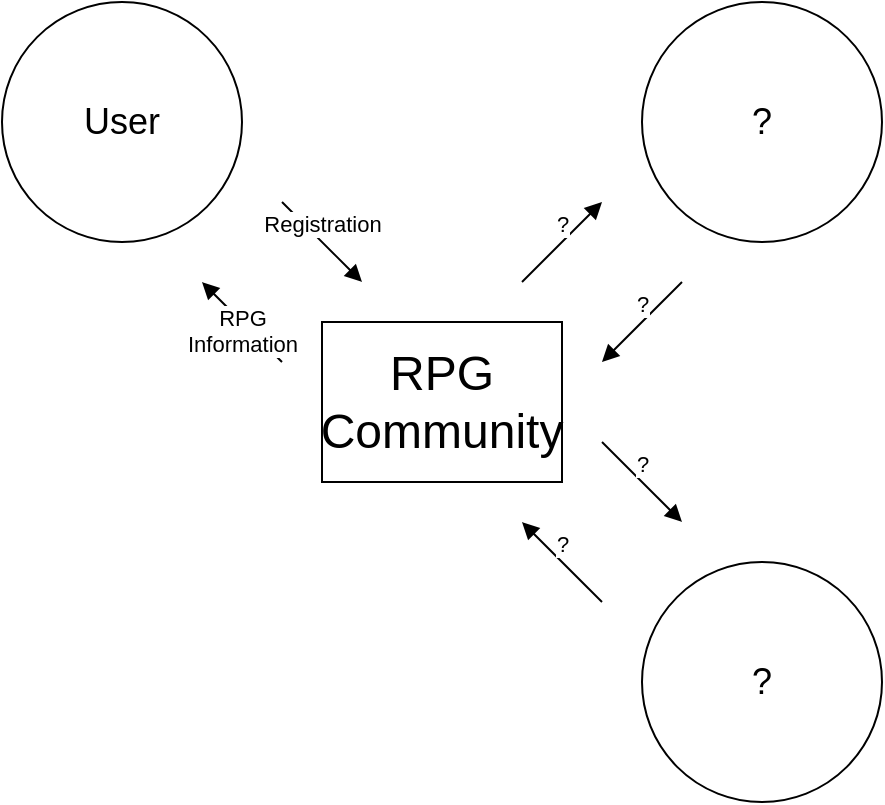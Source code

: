 <mxfile version="14.4.4" type="github">
  <diagram id="Kt2rwH5CLbgB41aMDFuD" name="Page-1">
    <mxGraphModel dx="744" dy="422" grid="1" gridSize="10" guides="1" tooltips="1" connect="1" arrows="1" fold="1" page="1" pageScale="1" pageWidth="850" pageHeight="1100" math="0" shadow="0">
      <root>
        <mxCell id="0" />
        <mxCell id="1" parent="0" />
        <object label="" id="mKrY2Ws1y9bFb4CSVJf6-3">
          <mxCell style="rounded=0;whiteSpace=wrap;html=1;" vertex="1" parent="1">
            <mxGeometry x="360" y="280" width="120" height="80" as="geometry" />
          </mxCell>
        </object>
        <mxCell id="mKrY2Ws1y9bFb4CSVJf6-4" value="&lt;span style=&quot;font-size: 24px&quot;&gt;RPG&lt;br&gt;Community&lt;br&gt;&lt;/span&gt;" style="text;html=1;strokeColor=none;fillColor=none;align=center;verticalAlign=middle;whiteSpace=wrap;rounded=0;" vertex="1" parent="1">
          <mxGeometry x="360" y="280" width="120" height="80" as="geometry" />
        </mxCell>
        <mxCell id="mKrY2Ws1y9bFb4CSVJf6-5" value="" style="ellipse;whiteSpace=wrap;html=1;aspect=fixed;" vertex="1" parent="1">
          <mxGeometry x="200" y="120" width="120" height="120" as="geometry" />
        </mxCell>
        <mxCell id="mKrY2Ws1y9bFb4CSVJf6-6" value="" style="ellipse;whiteSpace=wrap;html=1;aspect=fixed;" vertex="1" parent="1">
          <mxGeometry x="520" y="120" width="120" height="120" as="geometry" />
        </mxCell>
        <mxCell id="mKrY2Ws1y9bFb4CSVJf6-7" value="" style="ellipse;whiteSpace=wrap;html=1;aspect=fixed;" vertex="1" parent="1">
          <mxGeometry x="520" y="400" width="120" height="120" as="geometry" />
        </mxCell>
        <mxCell id="mKrY2Ws1y9bFb4CSVJf6-8" value="&lt;span style=&quot;font-size: 18px&quot;&gt;User&lt;/span&gt;" style="text;html=1;strokeColor=none;fillColor=none;align=center;verticalAlign=middle;whiteSpace=wrap;rounded=0;" vertex="1" parent="1">
          <mxGeometry x="200" y="160" width="120" height="40" as="geometry" />
        </mxCell>
        <mxCell id="mKrY2Ws1y9bFb4CSVJf6-9" value="&lt;span style=&quot;font-size: 18px&quot;&gt;?&lt;/span&gt;" style="text;html=1;strokeColor=none;fillColor=none;align=center;verticalAlign=middle;whiteSpace=wrap;rounded=0;" vertex="1" parent="1">
          <mxGeometry x="520" y="160" width="120" height="40" as="geometry" />
        </mxCell>
        <mxCell id="mKrY2Ws1y9bFb4CSVJf6-10" value="&lt;font style=&quot;font-size: 18px&quot;&gt;?&lt;/font&gt;" style="text;html=1;strokeColor=none;fillColor=none;align=center;verticalAlign=middle;whiteSpace=wrap;rounded=0;" vertex="1" parent="1">
          <mxGeometry x="520" y="440" width="120" height="40" as="geometry" />
        </mxCell>
        <mxCell id="mKrY2Ws1y9bFb4CSVJf6-12" value="?" style="html=1;verticalAlign=bottom;endArrow=block;" edge="1" parent="1">
          <mxGeometry width="80" relative="1" as="geometry">
            <mxPoint x="500" y="340" as="sourcePoint" />
            <mxPoint x="540" y="380" as="targetPoint" />
          </mxGeometry>
        </mxCell>
        <mxCell id="mKrY2Ws1y9bFb4CSVJf6-14" value="?" style="html=1;verticalAlign=bottom;endArrow=block;" edge="1" parent="1">
          <mxGeometry width="80" relative="1" as="geometry">
            <mxPoint x="540" y="260" as="sourcePoint" />
            <mxPoint x="500" y="300" as="targetPoint" />
          </mxGeometry>
        </mxCell>
        <mxCell id="mKrY2Ws1y9bFb4CSVJf6-15" value="?" style="html=1;verticalAlign=bottom;endArrow=block;" edge="1" parent="1">
          <mxGeometry width="80" relative="1" as="geometry">
            <mxPoint x="460" y="260" as="sourcePoint" />
            <mxPoint x="500" y="220" as="targetPoint" />
          </mxGeometry>
        </mxCell>
        <mxCell id="mKrY2Ws1y9bFb4CSVJf6-16" value="?" style="html=1;verticalAlign=bottom;endArrow=block;" edge="1" parent="1">
          <mxGeometry width="80" relative="1" as="geometry">
            <mxPoint x="500" y="420" as="sourcePoint" />
            <mxPoint x="460" y="380" as="targetPoint" />
          </mxGeometry>
        </mxCell>
        <mxCell id="mKrY2Ws1y9bFb4CSVJf6-17" value="RPG&lt;br&gt;Information" style="html=1;verticalAlign=bottom;endArrow=block;" edge="1" parent="1">
          <mxGeometry x="-0.5" y="14" width="80" relative="1" as="geometry">
            <mxPoint x="340" y="300" as="sourcePoint" />
            <mxPoint x="300" y="260" as="targetPoint" />
            <mxPoint as="offset" />
          </mxGeometry>
        </mxCell>
        <mxCell id="mKrY2Ws1y9bFb4CSVJf6-18" value="Registration" style="html=1;verticalAlign=bottom;endArrow=block;" edge="1" parent="1">
          <mxGeometry width="80" relative="1" as="geometry">
            <mxPoint x="340" y="220" as="sourcePoint" />
            <mxPoint x="380" y="260" as="targetPoint" />
            <Array as="points">
              <mxPoint x="360" y="240" />
            </Array>
          </mxGeometry>
        </mxCell>
      </root>
    </mxGraphModel>
  </diagram>
</mxfile>
